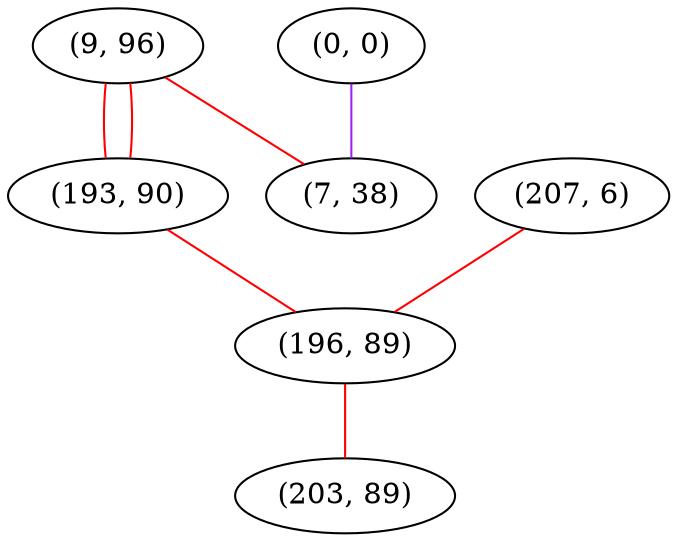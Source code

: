 graph "" {
"(9, 96)";
"(0, 0)";
"(193, 90)";
"(7, 38)";
"(207, 6)";
"(196, 89)";
"(203, 89)";
"(9, 96)" -- "(193, 90)"  [color=red, key=0, weight=1];
"(9, 96)" -- "(193, 90)"  [color=red, key=1, weight=1];
"(9, 96)" -- "(7, 38)"  [color=red, key=0, weight=1];
"(0, 0)" -- "(7, 38)"  [color=purple, key=0, weight=4];
"(193, 90)" -- "(196, 89)"  [color=red, key=0, weight=1];
"(207, 6)" -- "(196, 89)"  [color=red, key=0, weight=1];
"(196, 89)" -- "(203, 89)"  [color=red, key=0, weight=1];
}
